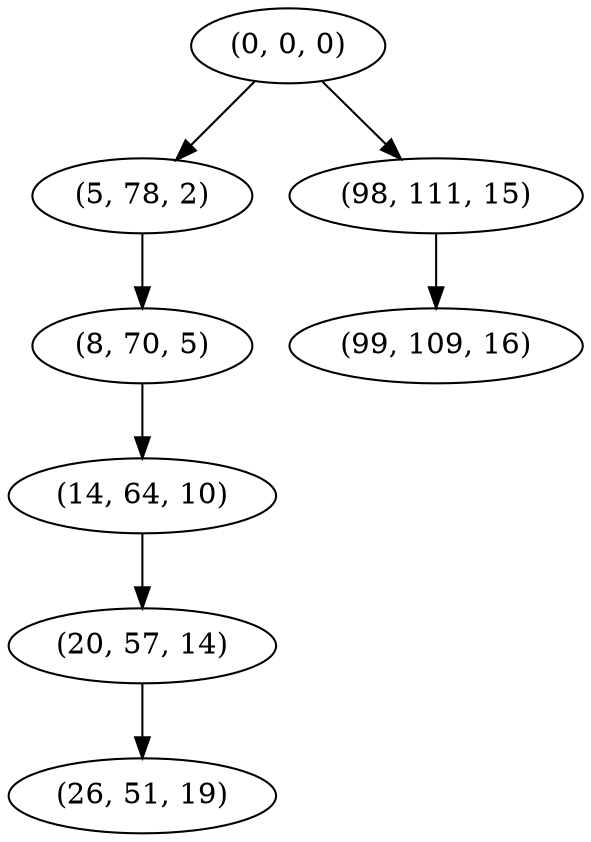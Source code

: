 digraph tree {
    "(0, 0, 0)";
    "(5, 78, 2)";
    "(8, 70, 5)";
    "(14, 64, 10)";
    "(20, 57, 14)";
    "(26, 51, 19)";
    "(98, 111, 15)";
    "(99, 109, 16)";
    "(0, 0, 0)" -> "(5, 78, 2)";
    "(0, 0, 0)" -> "(98, 111, 15)";
    "(5, 78, 2)" -> "(8, 70, 5)";
    "(8, 70, 5)" -> "(14, 64, 10)";
    "(14, 64, 10)" -> "(20, 57, 14)";
    "(20, 57, 14)" -> "(26, 51, 19)";
    "(98, 111, 15)" -> "(99, 109, 16)";
}
